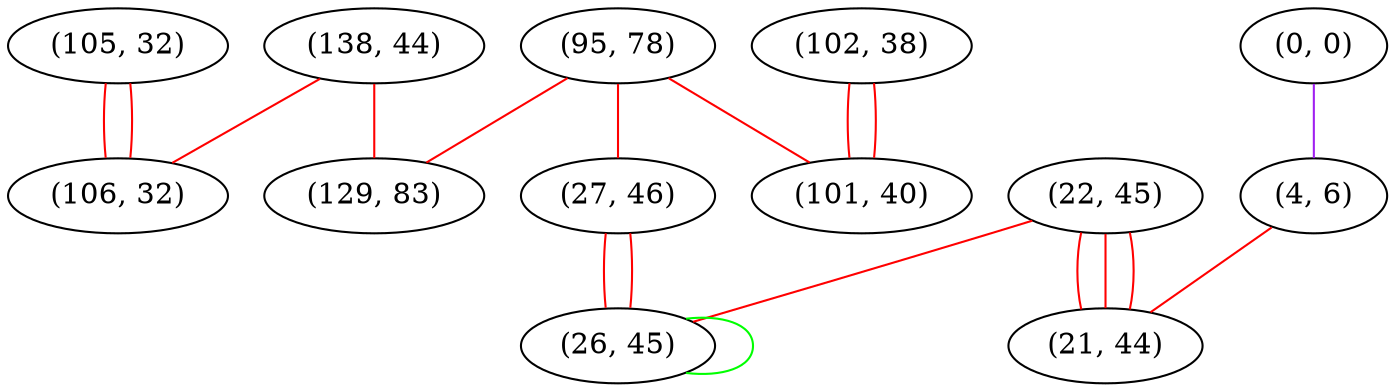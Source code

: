 graph "" {
"(105, 32)";
"(0, 0)";
"(4, 6)";
"(22, 45)";
"(102, 38)";
"(95, 78)";
"(138, 44)";
"(129, 83)";
"(27, 46)";
"(106, 32)";
"(21, 44)";
"(26, 45)";
"(101, 40)";
"(105, 32)" -- "(106, 32)"  [color=red, key=0, weight=1];
"(105, 32)" -- "(106, 32)"  [color=red, key=1, weight=1];
"(0, 0)" -- "(4, 6)"  [color=purple, key=0, weight=4];
"(4, 6)" -- "(21, 44)"  [color=red, key=0, weight=1];
"(22, 45)" -- "(21, 44)"  [color=red, key=0, weight=1];
"(22, 45)" -- "(21, 44)"  [color=red, key=1, weight=1];
"(22, 45)" -- "(21, 44)"  [color=red, key=2, weight=1];
"(22, 45)" -- "(26, 45)"  [color=red, key=0, weight=1];
"(102, 38)" -- "(101, 40)"  [color=red, key=0, weight=1];
"(102, 38)" -- "(101, 40)"  [color=red, key=1, weight=1];
"(95, 78)" -- "(129, 83)"  [color=red, key=0, weight=1];
"(95, 78)" -- "(101, 40)"  [color=red, key=0, weight=1];
"(95, 78)" -- "(27, 46)"  [color=red, key=0, weight=1];
"(138, 44)" -- "(106, 32)"  [color=red, key=0, weight=1];
"(138, 44)" -- "(129, 83)"  [color=red, key=0, weight=1];
"(27, 46)" -- "(26, 45)"  [color=red, key=0, weight=1];
"(27, 46)" -- "(26, 45)"  [color=red, key=1, weight=1];
"(26, 45)" -- "(26, 45)"  [color=green, key=0, weight=2];
}
